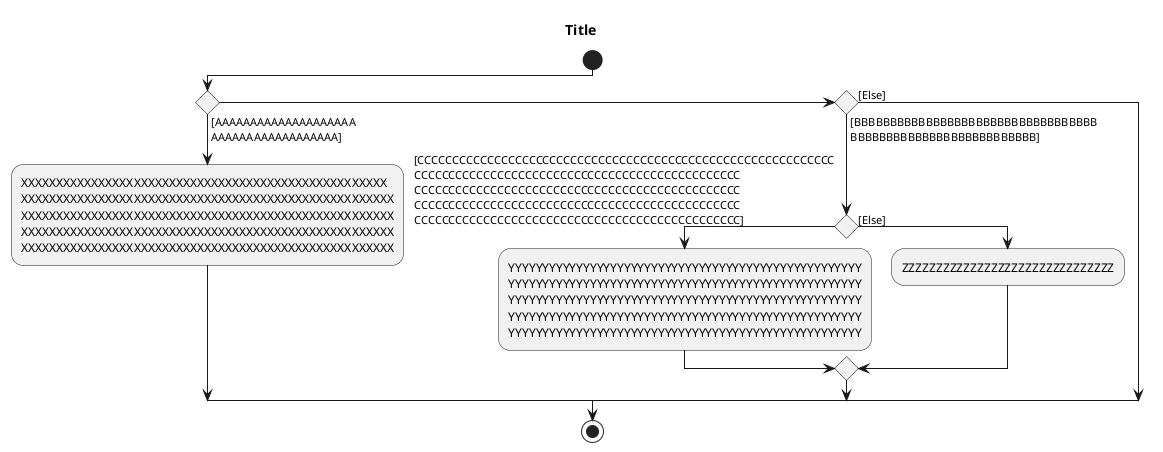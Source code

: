 {
  "sha1": "fnwwik4w92a68x6ucflh1o7onebr0o4",
  "insertion": {
    "when": "2024-06-01T09:03:06.425Z",
    "user": "plantuml@gmail.com"
  }
}
@startuml
TITLE Title
START
IF()THEN([AAAAAAAAAAAAAAAAAAAA \nAAAAAAAAAAAAAAAAAA])
        :XXXXXXXXXXXXXXXXXXXXXXXXXXXXXXXXXXXXXXXXXXXXXXXXXXXX
        XXXXXXXXXXXXXXXXXXXXXXXXXXXXXXXXXXXXXXXXXXXXXXXXXXXXX
        XXXXXXXXXXXXXXXXXXXXXXXXXXXXXXXXXXXXXXXXXXXXXXXXXXXXX
        XXXXXXXXXXXXXXXXXXXXXXXXXXXXXXXXXXXXXXXXXXXXXXXXXXXXX
        XXXXXXXXXXXXXXXXXXXXXXXXXXXXXXXXXXXXXXXXXXXXXXXXXXXXX;
    ELSEIF()THEN([BBBBBBBBBBBBBBBBBBBBBBBBBBBBBBBBBB \nBBBBBBBBBBBBBBBBBBBBBBBBBB])
        
        IF()THEN([CCCCCCCCCCCCCCCCCCCCCCCCCCCCCCCCCCCCCCCCCCCCCCCCCCCCCCCCCCCC
CCCCCCCCCCCCCCCCCCCCCCCCCCCCCCCCCCCCCCCCCCCCCCC
CCCCCCCCCCCCCCCCCCCCCCCCCCCCCCCCCCCCCCCCCCCCCCC
CCCCCCCCCCCCCCCCCCCCCCCCCCCCCCCCCCCCCCCCCCCCCCC
CCCCCCCCCCCCCCCCCCCCCCCCCCCCCCCCCCCCCCCCCCCCCCC])
        :YYYYYYYYYYYYYYYYYYYYYYYYYYYYYYYYYYYYYYYYYYYYYYYYYYYY
        YYYYYYYYYYYYYYYYYYYYYYYYYYYYYYYYYYYYYYYYYYYYYYYYYYYY
        YYYYYYYYYYYYYYYYYYYYYYYYYYYYYYYYYYYYYYYYYYYYYYYYYYYY
        YYYYYYYYYYYYYYYYYYYYYYYYYYYYYYYYYYYYYYYYYYYYYYYYYYYY
        YYYYYYYYYYYYYYYYYYYYYYYYYYYYYYYYYYYYYYYYYYYYYYYYYYYY;
        ELSE([Else])
            :ZZZZZZZZZZZZZZZZZZZZZZZZZZZZZZZ;
        ENDIF            
    ELSE([Else])
    ENDIF
STOP
@enduml
